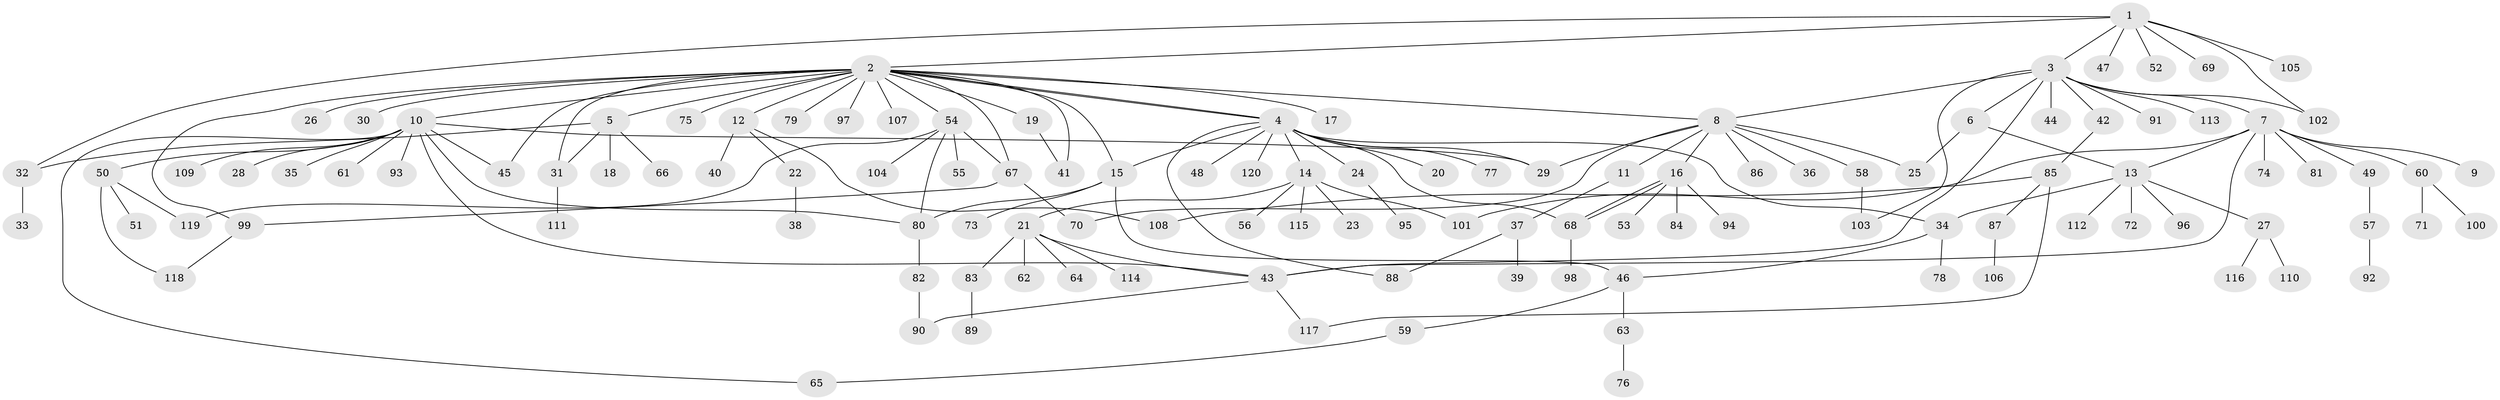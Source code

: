 // Generated by graph-tools (version 1.1) at 2025/47/03/09/25 04:47:03]
// undirected, 120 vertices, 152 edges
graph export_dot {
graph [start="1"]
  node [color=gray90,style=filled];
  1;
  2;
  3;
  4;
  5;
  6;
  7;
  8;
  9;
  10;
  11;
  12;
  13;
  14;
  15;
  16;
  17;
  18;
  19;
  20;
  21;
  22;
  23;
  24;
  25;
  26;
  27;
  28;
  29;
  30;
  31;
  32;
  33;
  34;
  35;
  36;
  37;
  38;
  39;
  40;
  41;
  42;
  43;
  44;
  45;
  46;
  47;
  48;
  49;
  50;
  51;
  52;
  53;
  54;
  55;
  56;
  57;
  58;
  59;
  60;
  61;
  62;
  63;
  64;
  65;
  66;
  67;
  68;
  69;
  70;
  71;
  72;
  73;
  74;
  75;
  76;
  77;
  78;
  79;
  80;
  81;
  82;
  83;
  84;
  85;
  86;
  87;
  88;
  89;
  90;
  91;
  92;
  93;
  94;
  95;
  96;
  97;
  98;
  99;
  100;
  101;
  102;
  103;
  104;
  105;
  106;
  107;
  108;
  109;
  110;
  111;
  112;
  113;
  114;
  115;
  116;
  117;
  118;
  119;
  120;
  1 -- 2;
  1 -- 3;
  1 -- 32;
  1 -- 47;
  1 -- 52;
  1 -- 69;
  1 -- 102;
  1 -- 105;
  2 -- 4;
  2 -- 4;
  2 -- 5;
  2 -- 8;
  2 -- 10;
  2 -- 12;
  2 -- 15;
  2 -- 17;
  2 -- 19;
  2 -- 26;
  2 -- 30;
  2 -- 31;
  2 -- 41;
  2 -- 45;
  2 -- 54;
  2 -- 67;
  2 -- 75;
  2 -- 79;
  2 -- 97;
  2 -- 99;
  2 -- 107;
  3 -- 6;
  3 -- 7;
  3 -- 8;
  3 -- 42;
  3 -- 43;
  3 -- 44;
  3 -- 91;
  3 -- 102;
  3 -- 103;
  3 -- 113;
  4 -- 14;
  4 -- 15;
  4 -- 20;
  4 -- 24;
  4 -- 29;
  4 -- 34;
  4 -- 48;
  4 -- 68;
  4 -- 77;
  4 -- 88;
  4 -- 120;
  5 -- 18;
  5 -- 31;
  5 -- 32;
  5 -- 66;
  6 -- 13;
  6 -- 25;
  7 -- 9;
  7 -- 13;
  7 -- 43;
  7 -- 49;
  7 -- 60;
  7 -- 74;
  7 -- 81;
  7 -- 101;
  8 -- 11;
  8 -- 16;
  8 -- 25;
  8 -- 29;
  8 -- 36;
  8 -- 58;
  8 -- 70;
  8 -- 86;
  10 -- 28;
  10 -- 29;
  10 -- 35;
  10 -- 43;
  10 -- 45;
  10 -- 50;
  10 -- 61;
  10 -- 65;
  10 -- 80;
  10 -- 93;
  10 -- 109;
  11 -- 37;
  12 -- 22;
  12 -- 40;
  12 -- 108;
  13 -- 27;
  13 -- 34;
  13 -- 72;
  13 -- 96;
  13 -- 112;
  14 -- 21;
  14 -- 23;
  14 -- 56;
  14 -- 101;
  14 -- 115;
  15 -- 46;
  15 -- 73;
  15 -- 80;
  16 -- 53;
  16 -- 68;
  16 -- 68;
  16 -- 84;
  16 -- 94;
  19 -- 41;
  21 -- 43;
  21 -- 62;
  21 -- 64;
  21 -- 83;
  21 -- 114;
  22 -- 38;
  24 -- 95;
  27 -- 110;
  27 -- 116;
  31 -- 111;
  32 -- 33;
  34 -- 46;
  34 -- 78;
  37 -- 39;
  37 -- 88;
  42 -- 85;
  43 -- 90;
  43 -- 117;
  46 -- 59;
  46 -- 63;
  49 -- 57;
  50 -- 51;
  50 -- 118;
  50 -- 119;
  54 -- 55;
  54 -- 67;
  54 -- 80;
  54 -- 104;
  54 -- 119;
  57 -- 92;
  58 -- 103;
  59 -- 65;
  60 -- 71;
  60 -- 100;
  63 -- 76;
  67 -- 70;
  67 -- 99;
  68 -- 98;
  80 -- 82;
  82 -- 90;
  83 -- 89;
  85 -- 87;
  85 -- 108;
  85 -- 117;
  87 -- 106;
  99 -- 118;
}
